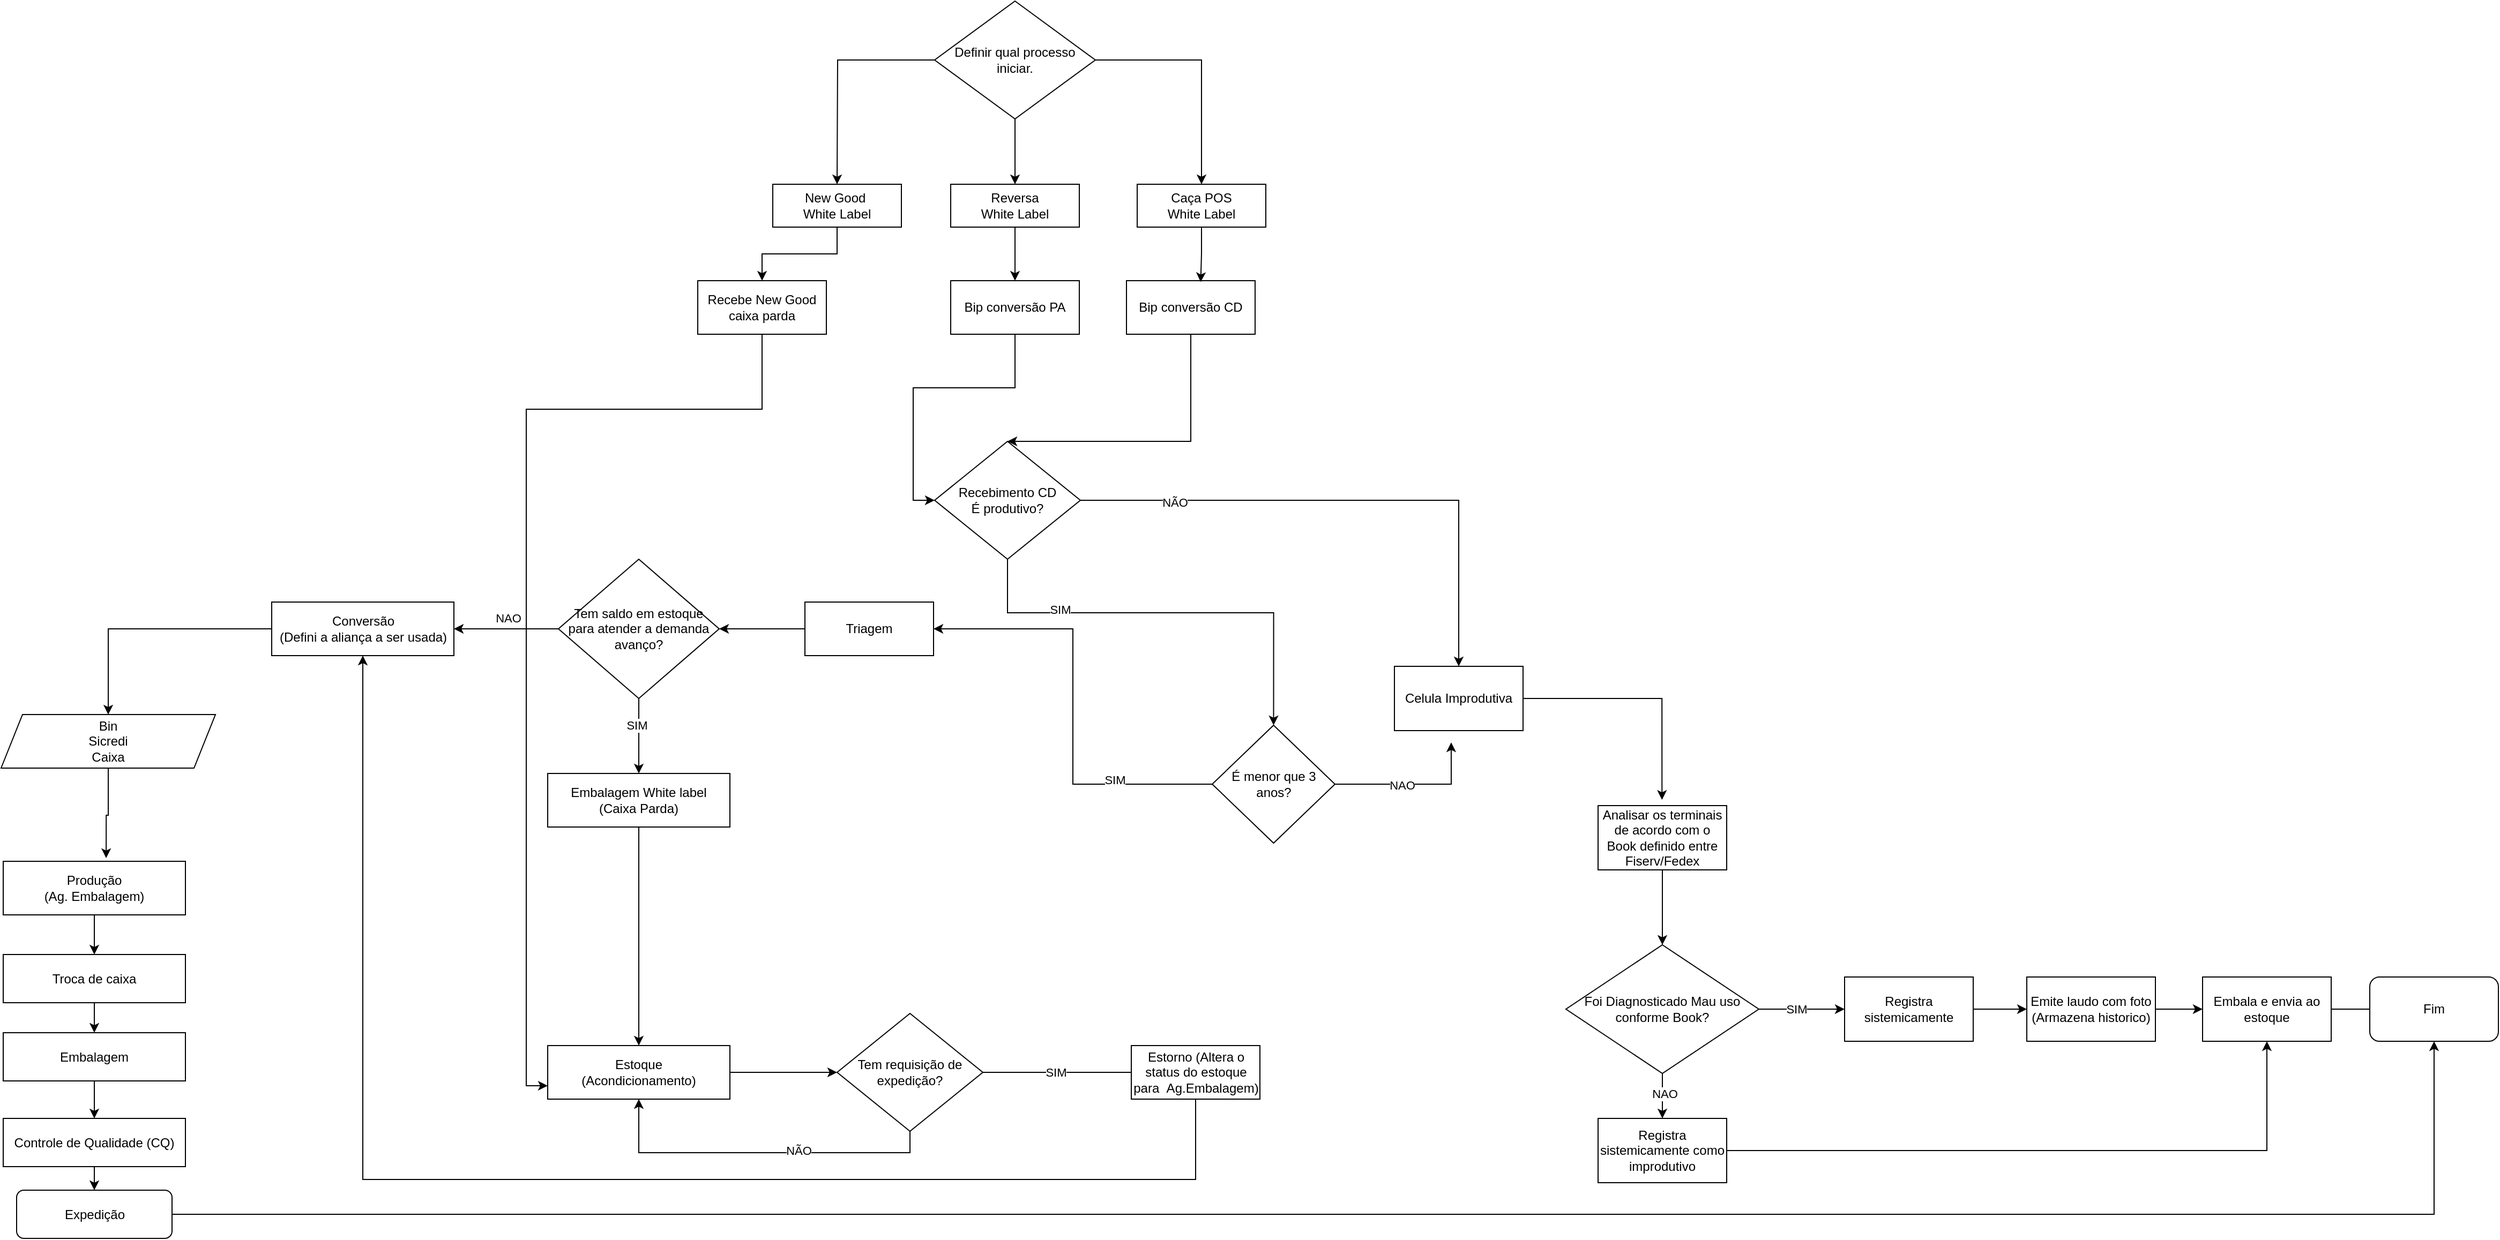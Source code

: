 <mxfile version="22.1.21" type="github">
  <diagram id="C5RBs43oDa-KdzZeNtuy" name="Page-1">
    <mxGraphModel dx="3217" dy="118" grid="1" gridSize="10" guides="1" tooltips="1" connect="1" arrows="1" fold="1" page="1" pageScale="1" pageWidth="827" pageHeight="1169" math="0" shadow="0">
      <root>
        <mxCell id="WIyWlLk6GJQsqaUBKTNV-0" />
        <mxCell id="WIyWlLk6GJQsqaUBKTNV-1" parent="WIyWlLk6GJQsqaUBKTNV-0" />
        <mxCell id="n1Up9UQFtddWHKX3axJP-83" style="edgeStyle=orthogonalEdgeStyle;rounded=0;orthogonalLoop=1;jettySize=auto;html=1;entryX=0.5;entryY=0;entryDx=0;entryDy=0;" parent="WIyWlLk6GJQsqaUBKTNV-1" source="n1Up9UQFtddWHKX3axJP-29" target="n1Up9UQFtddWHKX3axJP-31" edge="1">
          <mxGeometry relative="1" as="geometry" />
        </mxCell>
        <mxCell id="n1Up9UQFtddWHKX3axJP-29" value="Reversa&lt;br&gt;White Label" style="rounded=1;whiteSpace=wrap;html=1;fontSize=12;glass=0;strokeWidth=1;shadow=0;arcSize=0;" parent="WIyWlLk6GJQsqaUBKTNV-1" vertex="1">
          <mxGeometry x="156" y="1341" width="120" height="40" as="geometry" />
        </mxCell>
        <mxCell id="XDkl_s4xO3e597K_u1_l-106" style="edgeStyle=orthogonalEdgeStyle;rounded=0;orthogonalLoop=1;jettySize=auto;html=1;entryX=0;entryY=0.5;entryDx=0;entryDy=0;" edge="1" parent="WIyWlLk6GJQsqaUBKTNV-1" source="n1Up9UQFtddWHKX3axJP-31" target="n1Up9UQFtddWHKX3axJP-37">
          <mxGeometry relative="1" as="geometry" />
        </mxCell>
        <mxCell id="n1Up9UQFtddWHKX3axJP-31" value="Bip conversão PA" style="rounded=1;whiteSpace=wrap;html=1;arcSize=0;" parent="WIyWlLk6GJQsqaUBKTNV-1" vertex="1">
          <mxGeometry x="156" y="1431" width="120" height="50" as="geometry" />
        </mxCell>
        <mxCell id="n1Up9UQFtddWHKX3axJP-36" style="edgeStyle=orthogonalEdgeStyle;rounded=0;orthogonalLoop=1;jettySize=auto;html=1;entryX=0.5;entryY=0;entryDx=0;entryDy=0;" parent="WIyWlLk6GJQsqaUBKTNV-1" source="n1Up9UQFtddWHKX3axJP-37" target="n1Up9UQFtddWHKX3axJP-52" edge="1">
          <mxGeometry relative="1" as="geometry">
            <Array as="points">
              <mxPoint x="457" y="1741" />
            </Array>
          </mxGeometry>
        </mxCell>
        <mxCell id="XDkl_s4xO3e597K_u1_l-0" value="SIM" style="edgeLabel;html=1;align=center;verticalAlign=middle;resizable=0;points=[];" vertex="1" connectable="0" parent="n1Up9UQFtddWHKX3axJP-36">
          <mxGeometry x="-0.509" y="3" relative="1" as="geometry">
            <mxPoint as="offset" />
          </mxGeometry>
        </mxCell>
        <mxCell id="n1Up9UQFtddWHKX3axJP-37" value="Recebimento CD&lt;br&gt;É produtivo?" style="rhombus;whiteSpace=wrap;html=1;" parent="WIyWlLk6GJQsqaUBKTNV-1" vertex="1">
          <mxGeometry x="141" y="1581" width="136" height="110" as="geometry" />
        </mxCell>
        <mxCell id="XDkl_s4xO3e597K_u1_l-9" style="edgeStyle=orthogonalEdgeStyle;rounded=0;orthogonalLoop=1;jettySize=auto;html=1;entryX=1;entryY=0.5;entryDx=0;entryDy=0;" edge="1" parent="WIyWlLk6GJQsqaUBKTNV-1" source="n1Up9UQFtddWHKX3axJP-38" target="XDkl_s4xO3e597K_u1_l-8">
          <mxGeometry relative="1" as="geometry" />
        </mxCell>
        <mxCell id="n1Up9UQFtddWHKX3axJP-38" value="Triagem" style="rounded=1;whiteSpace=wrap;html=1;arcSize=0;" parent="WIyWlLk6GJQsqaUBKTNV-1" vertex="1">
          <mxGeometry x="20" y="1731" width="120" height="50" as="geometry" />
        </mxCell>
        <mxCell id="XDkl_s4xO3e597K_u1_l-41" style="edgeStyle=orthogonalEdgeStyle;rounded=0;orthogonalLoop=1;jettySize=auto;html=1;" edge="1" parent="WIyWlLk6GJQsqaUBKTNV-1" source="n1Up9UQFtddWHKX3axJP-41" target="n1Up9UQFtddWHKX3axJP-42">
          <mxGeometry relative="1" as="geometry" />
        </mxCell>
        <mxCell id="n1Up9UQFtddWHKX3axJP-41" value="Embalagem White label&lt;br&gt;(Caixa Parda)" style="rounded=1;whiteSpace=wrap;html=1;arcSize=0;" parent="WIyWlLk6GJQsqaUBKTNV-1" vertex="1">
          <mxGeometry x="-220" y="1891" width="170" height="50" as="geometry" />
        </mxCell>
        <mxCell id="XDkl_s4xO3e597K_u1_l-4" style="edgeStyle=orthogonalEdgeStyle;rounded=0;orthogonalLoop=1;jettySize=auto;html=1;entryX=0;entryY=0.5;entryDx=0;entryDy=0;" edge="1" parent="WIyWlLk6GJQsqaUBKTNV-1" source="n1Up9UQFtddWHKX3axJP-42" target="n1Up9UQFtddWHKX3axJP-72">
          <mxGeometry relative="1" as="geometry" />
        </mxCell>
        <mxCell id="n1Up9UQFtddWHKX3axJP-42" value="Estoque&lt;br&gt;(Acondicionamento)" style="rounded=0;whiteSpace=wrap;html=1;" parent="WIyWlLk6GJQsqaUBKTNV-1" vertex="1">
          <mxGeometry x="-220" y="2145" width="170" height="50" as="geometry" />
        </mxCell>
        <mxCell id="n1Up9UQFtddWHKX3axJP-50" style="edgeStyle=orthogonalEdgeStyle;rounded=0;orthogonalLoop=1;jettySize=auto;html=1;entryX=1;entryY=0.5;entryDx=0;entryDy=0;" parent="WIyWlLk6GJQsqaUBKTNV-1" source="n1Up9UQFtddWHKX3axJP-52" target="n1Up9UQFtddWHKX3axJP-38" edge="1">
          <mxGeometry relative="1" as="geometry">
            <mxPoint x="245" y="1826" as="targetPoint" />
          </mxGeometry>
        </mxCell>
        <mxCell id="n1Up9UQFtddWHKX3axJP-51" value="SIM" style="edgeLabel;html=1;align=center;verticalAlign=middle;resizable=0;points=[];" parent="n1Up9UQFtddWHKX3axJP-50" vertex="1" connectable="0">
          <mxGeometry x="-0.549" y="-4" relative="1" as="geometry">
            <mxPoint as="offset" />
          </mxGeometry>
        </mxCell>
        <mxCell id="n1Up9UQFtddWHKX3axJP-52" value="É menor que 3 anos?" style="rhombus;whiteSpace=wrap;html=1;" parent="WIyWlLk6GJQsqaUBKTNV-1" vertex="1">
          <mxGeometry x="400" y="1846" width="114.5" height="110" as="geometry" />
        </mxCell>
        <mxCell id="n1Up9UQFtddWHKX3axJP-53" style="edgeStyle=orthogonalEdgeStyle;rounded=0;orthogonalLoop=1;jettySize=auto;html=1;entryX=0.608;entryY=1.017;entryDx=0;entryDy=0;entryPerimeter=0;" parent="WIyWlLk6GJQsqaUBKTNV-1" source="n1Up9UQFtddWHKX3axJP-52" edge="1">
          <mxGeometry relative="1" as="geometry">
            <mxPoint x="622.96" y="1862.02" as="targetPoint" />
            <Array as="points">
              <mxPoint x="623" y="1901" />
            </Array>
          </mxGeometry>
        </mxCell>
        <mxCell id="n1Up9UQFtddWHKX3axJP-54" value="NAO" style="edgeLabel;html=1;align=center;verticalAlign=middle;resizable=0;points=[];" parent="n1Up9UQFtddWHKX3axJP-53" vertex="1" connectable="0">
          <mxGeometry x="-0.152" y="-1" relative="1" as="geometry">
            <mxPoint as="offset" />
          </mxGeometry>
        </mxCell>
        <mxCell id="n1Up9UQFtddWHKX3axJP-55" style="edgeStyle=orthogonalEdgeStyle;rounded=0;orthogonalLoop=1;jettySize=auto;html=1;entryX=1;entryY=0.5;entryDx=0;entryDy=0;exitX=1;exitY=0.5;exitDx=0;exitDy=0;" parent="WIyWlLk6GJQsqaUBKTNV-1" source="n1Up9UQFtddWHKX3axJP-72" target="n1Up9UQFtddWHKX3axJP-57" edge="1">
          <mxGeometry relative="1" as="geometry">
            <Array as="points">
              <mxPoint x="290" y="2170" />
              <mxPoint x="290" y="2170" />
            </Array>
            <mxPoint x="713.5" y="2171" as="sourcePoint" />
          </mxGeometry>
        </mxCell>
        <mxCell id="n1Up9UQFtddWHKX3axJP-56" value="SIM" style="edgeLabel;html=1;align=center;verticalAlign=middle;resizable=0;points=[];" parent="n1Up9UQFtddWHKX3axJP-55" vertex="1" connectable="0">
          <mxGeometry x="-0.476" relative="1" as="geometry">
            <mxPoint as="offset" />
          </mxGeometry>
        </mxCell>
        <mxCell id="XDkl_s4xO3e597K_u1_l-44" style="edgeStyle=orthogonalEdgeStyle;rounded=0;orthogonalLoop=1;jettySize=auto;html=1;entryX=0.5;entryY=1;entryDx=0;entryDy=0;" edge="1" parent="WIyWlLk6GJQsqaUBKTNV-1" source="n1Up9UQFtddWHKX3axJP-57" target="XDkl_s4xO3e597K_u1_l-35">
          <mxGeometry relative="1" as="geometry">
            <Array as="points">
              <mxPoint x="384" y="2270" />
              <mxPoint x="-392" y="2270" />
            </Array>
          </mxGeometry>
        </mxCell>
        <mxCell id="n1Up9UQFtddWHKX3axJP-57" value="Estorno (Altera o status do estoque para&amp;nbsp;&amp;nbsp;Ag.Embalagem)" style="rounded=1;whiteSpace=wrap;html=1;arcSize=0;" parent="WIyWlLk6GJQsqaUBKTNV-1" vertex="1">
          <mxGeometry x="324.5" y="2145" width="120" height="50" as="geometry" />
        </mxCell>
        <mxCell id="XDkl_s4xO3e597K_u1_l-6" style="edgeStyle=orthogonalEdgeStyle;rounded=0;orthogonalLoop=1;jettySize=auto;html=1;entryX=0.5;entryY=1;entryDx=0;entryDy=0;exitX=0.5;exitY=1;exitDx=0;exitDy=0;" edge="1" parent="WIyWlLk6GJQsqaUBKTNV-1" source="n1Up9UQFtddWHKX3axJP-72" target="n1Up9UQFtddWHKX3axJP-42">
          <mxGeometry relative="1" as="geometry" />
        </mxCell>
        <mxCell id="XDkl_s4xO3e597K_u1_l-7" value="NÃO" style="edgeLabel;html=1;align=center;verticalAlign=middle;resizable=0;points=[];" vertex="1" connectable="0" parent="XDkl_s4xO3e597K_u1_l-6">
          <mxGeometry x="-0.228" y="-2" relative="1" as="geometry">
            <mxPoint as="offset" />
          </mxGeometry>
        </mxCell>
        <mxCell id="n1Up9UQFtddWHKX3axJP-72" value="Tem requisição de expedição?" style="rhombus;whiteSpace=wrap;html=1;" parent="WIyWlLk6GJQsqaUBKTNV-1" vertex="1">
          <mxGeometry x="50" y="2115" width="136" height="110" as="geometry" />
        </mxCell>
        <mxCell id="XDkl_s4xO3e597K_u1_l-11" style="edgeStyle=orthogonalEdgeStyle;rounded=0;orthogonalLoop=1;jettySize=auto;html=1;entryX=0.5;entryY=0;entryDx=0;entryDy=0;" edge="1" parent="WIyWlLk6GJQsqaUBKTNV-1" source="XDkl_s4xO3e597K_u1_l-8" target="n1Up9UQFtddWHKX3axJP-41">
          <mxGeometry relative="1" as="geometry" />
        </mxCell>
        <mxCell id="XDkl_s4xO3e597K_u1_l-12" value="SIM" style="edgeLabel;html=1;align=center;verticalAlign=middle;resizable=0;points=[];" vertex="1" connectable="0" parent="XDkl_s4xO3e597K_u1_l-11">
          <mxGeometry x="-0.286" y="-2" relative="1" as="geometry">
            <mxPoint as="offset" />
          </mxGeometry>
        </mxCell>
        <mxCell id="XDkl_s4xO3e597K_u1_l-39" style="edgeStyle=orthogonalEdgeStyle;rounded=0;orthogonalLoop=1;jettySize=auto;html=1;entryX=1;entryY=0.5;entryDx=0;entryDy=0;" edge="1" parent="WIyWlLk6GJQsqaUBKTNV-1" source="XDkl_s4xO3e597K_u1_l-8" target="XDkl_s4xO3e597K_u1_l-35">
          <mxGeometry relative="1" as="geometry" />
        </mxCell>
        <mxCell id="XDkl_s4xO3e597K_u1_l-42" value="NAO" style="edgeLabel;html=1;align=center;verticalAlign=middle;resizable=0;points=[];" vertex="1" connectable="0" parent="XDkl_s4xO3e597K_u1_l-39">
          <mxGeometry x="-0.036" y="-10" relative="1" as="geometry">
            <mxPoint as="offset" />
          </mxGeometry>
        </mxCell>
        <mxCell id="XDkl_s4xO3e597K_u1_l-8" value="Tem saldo em estoque para atender a demanda avanço?" style="rhombus;whiteSpace=wrap;html=1;" vertex="1" parent="WIyWlLk6GJQsqaUBKTNV-1">
          <mxGeometry x="-210" y="1691" width="150" height="130" as="geometry" />
        </mxCell>
        <mxCell id="XDkl_s4xO3e597K_u1_l-27" value="Bin&lt;br&gt;Sicredi&lt;br&gt;Caixa" style="shape=parallelogram;perimeter=parallelogramPerimeter;whiteSpace=wrap;html=1;fixedSize=1;" vertex="1" parent="WIyWlLk6GJQsqaUBKTNV-1">
          <mxGeometry x="-730" y="1836" width="200" height="50" as="geometry" />
        </mxCell>
        <mxCell id="XDkl_s4xO3e597K_u1_l-29" value="" style="edgeStyle=orthogonalEdgeStyle;rounded=0;orthogonalLoop=1;jettySize=auto;html=1;" edge="1" parent="WIyWlLk6GJQsqaUBKTNV-1" source="XDkl_s4xO3e597K_u1_l-30" target="XDkl_s4xO3e597K_u1_l-34">
          <mxGeometry relative="1" as="geometry" />
        </mxCell>
        <mxCell id="XDkl_s4xO3e597K_u1_l-30" value="Embalagem" style="rounded=0;whiteSpace=wrap;html=1;" vertex="1" parent="WIyWlLk6GJQsqaUBKTNV-1">
          <mxGeometry x="-728" y="2133" width="170" height="45" as="geometry" />
        </mxCell>
        <mxCell id="XDkl_s4xO3e597K_u1_l-31" value="" style="edgeStyle=orthogonalEdgeStyle;rounded=0;orthogonalLoop=1;jettySize=auto;html=1;" edge="1" parent="WIyWlLk6GJQsqaUBKTNV-1" source="XDkl_s4xO3e597K_u1_l-32" target="XDkl_s4xO3e597K_u1_l-30">
          <mxGeometry relative="1" as="geometry" />
        </mxCell>
        <mxCell id="XDkl_s4xO3e597K_u1_l-32" value="Troca de caixa" style="rounded=0;whiteSpace=wrap;html=1;" vertex="1" parent="WIyWlLk6GJQsqaUBKTNV-1">
          <mxGeometry x="-728" y="2060" width="170" height="45" as="geometry" />
        </mxCell>
        <mxCell id="XDkl_s4xO3e597K_u1_l-33" value="" style="edgeStyle=orthogonalEdgeStyle;rounded=0;orthogonalLoop=1;jettySize=auto;html=1;" edge="1" parent="WIyWlLk6GJQsqaUBKTNV-1" source="XDkl_s4xO3e597K_u1_l-34" target="XDkl_s4xO3e597K_u1_l-36">
          <mxGeometry relative="1" as="geometry" />
        </mxCell>
        <mxCell id="XDkl_s4xO3e597K_u1_l-34" value="Controle de Qualidade (CQ)" style="rounded=0;whiteSpace=wrap;html=1;" vertex="1" parent="WIyWlLk6GJQsqaUBKTNV-1">
          <mxGeometry x="-728" y="2213" width="170" height="45" as="geometry" />
        </mxCell>
        <mxCell id="XDkl_s4xO3e597K_u1_l-45" style="edgeStyle=orthogonalEdgeStyle;rounded=0;orthogonalLoop=1;jettySize=auto;html=1;entryX=0.5;entryY=0;entryDx=0;entryDy=0;" edge="1" parent="WIyWlLk6GJQsqaUBKTNV-1" source="XDkl_s4xO3e597K_u1_l-35" target="XDkl_s4xO3e597K_u1_l-27">
          <mxGeometry relative="1" as="geometry" />
        </mxCell>
        <mxCell id="XDkl_s4xO3e597K_u1_l-35" value="Conversão&lt;br&gt;(Defini a aliança a ser usada)" style="rounded=1;whiteSpace=wrap;html=1;arcSize=0;" vertex="1" parent="WIyWlLk6GJQsqaUBKTNV-1">
          <mxGeometry x="-477.5" y="1731" width="170" height="50" as="geometry" />
        </mxCell>
        <mxCell id="XDkl_s4xO3e597K_u1_l-113" style="edgeStyle=orthogonalEdgeStyle;rounded=0;orthogonalLoop=1;jettySize=auto;html=1;entryX=0.5;entryY=1;entryDx=0;entryDy=0;" edge="1" parent="WIyWlLk6GJQsqaUBKTNV-1" source="XDkl_s4xO3e597K_u1_l-36" target="XDkl_s4xO3e597K_u1_l-112">
          <mxGeometry relative="1" as="geometry" />
        </mxCell>
        <mxCell id="XDkl_s4xO3e597K_u1_l-36" value="Expedição" style="rounded=1;whiteSpace=wrap;html=1;" vertex="1" parent="WIyWlLk6GJQsqaUBKTNV-1">
          <mxGeometry x="-715.5" y="2280" width="145" height="45" as="geometry" />
        </mxCell>
        <mxCell id="XDkl_s4xO3e597K_u1_l-37" value="" style="edgeStyle=orthogonalEdgeStyle;rounded=0;orthogonalLoop=1;jettySize=auto;html=1;" edge="1" parent="WIyWlLk6GJQsqaUBKTNV-1" source="XDkl_s4xO3e597K_u1_l-38" target="XDkl_s4xO3e597K_u1_l-32">
          <mxGeometry relative="1" as="geometry" />
        </mxCell>
        <mxCell id="XDkl_s4xO3e597K_u1_l-38" value="Produção&lt;br&gt;(Ag. Embalagem)" style="rounded=0;whiteSpace=wrap;html=1;" vertex="1" parent="WIyWlLk6GJQsqaUBKTNV-1">
          <mxGeometry x="-728" y="1973" width="170" height="50" as="geometry" />
        </mxCell>
        <mxCell id="XDkl_s4xO3e597K_u1_l-40" style="edgeStyle=orthogonalEdgeStyle;rounded=0;orthogonalLoop=1;jettySize=auto;html=1;entryX=0.565;entryY=-0.06;entryDx=0;entryDy=0;entryPerimeter=0;" edge="1" parent="WIyWlLk6GJQsqaUBKTNV-1" source="XDkl_s4xO3e597K_u1_l-27" target="XDkl_s4xO3e597K_u1_l-38">
          <mxGeometry relative="1" as="geometry">
            <Array as="points">
              <mxPoint x="-630" y="1930" />
              <mxPoint x="-632" y="1930" />
            </Array>
          </mxGeometry>
        </mxCell>
        <mxCell id="XDkl_s4xO3e597K_u1_l-51" style="edgeStyle=orthogonalEdgeStyle;rounded=0;orthogonalLoop=1;jettySize=auto;html=1;entryX=0.5;entryY=0;entryDx=0;entryDy=0;" edge="1" parent="WIyWlLk6GJQsqaUBKTNV-1" source="XDkl_s4xO3e597K_u1_l-48" target="XDkl_s4xO3e597K_u1_l-50">
          <mxGeometry relative="1" as="geometry" />
        </mxCell>
        <mxCell id="XDkl_s4xO3e597K_u1_l-48" value="Analisar os terminais de acordo com o Book definido entre Fiserv/Fedex" style="rounded=0;whiteSpace=wrap;html=1;" vertex="1" parent="WIyWlLk6GJQsqaUBKTNV-1">
          <mxGeometry x="760" y="1921" width="120" height="60" as="geometry" />
        </mxCell>
        <mxCell id="XDkl_s4xO3e597K_u1_l-49" style="edgeStyle=orthogonalEdgeStyle;rounded=0;orthogonalLoop=1;jettySize=auto;html=1;entryX=0.497;entryY=-0.09;entryDx=0;entryDy=0;entryPerimeter=0;" edge="1" parent="WIyWlLk6GJQsqaUBKTNV-1" source="XDkl_s4xO3e597K_u1_l-46" target="XDkl_s4xO3e597K_u1_l-48">
          <mxGeometry relative="1" as="geometry" />
        </mxCell>
        <mxCell id="XDkl_s4xO3e597K_u1_l-53" style="edgeStyle=orthogonalEdgeStyle;rounded=0;orthogonalLoop=1;jettySize=auto;html=1;entryX=0.5;entryY=0;entryDx=0;entryDy=0;" edge="1" parent="WIyWlLk6GJQsqaUBKTNV-1" source="XDkl_s4xO3e597K_u1_l-50" target="XDkl_s4xO3e597K_u1_l-52">
          <mxGeometry relative="1" as="geometry" />
        </mxCell>
        <mxCell id="XDkl_s4xO3e597K_u1_l-54" value="NAO" style="edgeLabel;html=1;align=center;verticalAlign=middle;resizable=0;points=[];" vertex="1" connectable="0" parent="XDkl_s4xO3e597K_u1_l-53">
          <mxGeometry x="-0.1" y="2" relative="1" as="geometry">
            <mxPoint as="offset" />
          </mxGeometry>
        </mxCell>
        <mxCell id="XDkl_s4xO3e597K_u1_l-58" style="edgeStyle=orthogonalEdgeStyle;rounded=0;orthogonalLoop=1;jettySize=auto;html=1;entryX=0;entryY=0.5;entryDx=0;entryDy=0;" edge="1" parent="WIyWlLk6GJQsqaUBKTNV-1" source="XDkl_s4xO3e597K_u1_l-50" target="XDkl_s4xO3e597K_u1_l-57">
          <mxGeometry relative="1" as="geometry" />
        </mxCell>
        <mxCell id="XDkl_s4xO3e597K_u1_l-59" value="SIM" style="edgeLabel;html=1;align=center;verticalAlign=middle;resizable=0;points=[];" vertex="1" connectable="0" parent="XDkl_s4xO3e597K_u1_l-58">
          <mxGeometry x="-0.139" relative="1" as="geometry">
            <mxPoint as="offset" />
          </mxGeometry>
        </mxCell>
        <mxCell id="XDkl_s4xO3e597K_u1_l-50" value="Foi Diagnosticado Mau uso conforme Book?" style="rhombus;whiteSpace=wrap;html=1;" vertex="1" parent="WIyWlLk6GJQsqaUBKTNV-1">
          <mxGeometry x="730" y="2051" width="180" height="120" as="geometry" />
        </mxCell>
        <mxCell id="XDkl_s4xO3e597K_u1_l-70" style="edgeStyle=orthogonalEdgeStyle;rounded=0;orthogonalLoop=1;jettySize=auto;html=1;entryX=0.5;entryY=1;entryDx=0;entryDy=0;" edge="1" parent="WIyWlLk6GJQsqaUBKTNV-1" source="XDkl_s4xO3e597K_u1_l-52" target="XDkl_s4xO3e597K_u1_l-62">
          <mxGeometry relative="1" as="geometry" />
        </mxCell>
        <mxCell id="XDkl_s4xO3e597K_u1_l-52" value="Registra sistemicamente como improdutivo" style="rounded=0;whiteSpace=wrap;html=1;" vertex="1" parent="WIyWlLk6GJQsqaUBKTNV-1">
          <mxGeometry x="760" y="2213" width="120" height="60" as="geometry" />
        </mxCell>
        <mxCell id="XDkl_s4xO3e597K_u1_l-61" style="edgeStyle=orthogonalEdgeStyle;rounded=0;orthogonalLoop=1;jettySize=auto;html=1;" edge="1" parent="WIyWlLk6GJQsqaUBKTNV-1" source="XDkl_s4xO3e597K_u1_l-57" target="XDkl_s4xO3e597K_u1_l-60">
          <mxGeometry relative="1" as="geometry" />
        </mxCell>
        <mxCell id="XDkl_s4xO3e597K_u1_l-57" value="Registra sistemicamente" style="rounded=0;whiteSpace=wrap;html=1;" vertex="1" parent="WIyWlLk6GJQsqaUBKTNV-1">
          <mxGeometry x="990" y="2081" width="120" height="60" as="geometry" />
        </mxCell>
        <mxCell id="XDkl_s4xO3e597K_u1_l-63" style="edgeStyle=orthogonalEdgeStyle;rounded=0;orthogonalLoop=1;jettySize=auto;html=1;entryX=0;entryY=0.5;entryDx=0;entryDy=0;" edge="1" parent="WIyWlLk6GJQsqaUBKTNV-1" source="XDkl_s4xO3e597K_u1_l-60" target="XDkl_s4xO3e597K_u1_l-62">
          <mxGeometry relative="1" as="geometry" />
        </mxCell>
        <mxCell id="XDkl_s4xO3e597K_u1_l-60" value="Emite laudo com foto&lt;br&gt;(Armazena historico)" style="rounded=0;whiteSpace=wrap;html=1;" vertex="1" parent="WIyWlLk6GJQsqaUBKTNV-1">
          <mxGeometry x="1160" y="2081" width="120" height="60" as="geometry" />
        </mxCell>
        <mxCell id="XDkl_s4xO3e597K_u1_l-111" value="" style="edgeStyle=orthogonalEdgeStyle;rounded=0;orthogonalLoop=1;jettySize=auto;html=1;" edge="1" parent="WIyWlLk6GJQsqaUBKTNV-1" source="XDkl_s4xO3e597K_u1_l-62">
          <mxGeometry relative="1" as="geometry">
            <mxPoint x="1524" y="2111" as="targetPoint" />
          </mxGeometry>
        </mxCell>
        <mxCell id="XDkl_s4xO3e597K_u1_l-62" value="Embala e envia ao estoque" style="rounded=0;whiteSpace=wrap;html=1;" vertex="1" parent="WIyWlLk6GJQsqaUBKTNV-1">
          <mxGeometry x="1324" y="2081" width="120" height="60" as="geometry" />
        </mxCell>
        <mxCell id="XDkl_s4xO3e597K_u1_l-68" value="" style="edgeStyle=orthogonalEdgeStyle;rounded=0;orthogonalLoop=1;jettySize=auto;html=1;entryX=0.5;entryY=0;entryDx=0;entryDy=0;" edge="1" parent="WIyWlLk6GJQsqaUBKTNV-1" source="n1Up9UQFtddWHKX3axJP-37" target="XDkl_s4xO3e597K_u1_l-46">
          <mxGeometry relative="1" as="geometry">
            <mxPoint x="292" y="1686" as="sourcePoint" />
            <mxPoint x="610" y="1801.0" as="targetPoint" />
          </mxGeometry>
        </mxCell>
        <mxCell id="XDkl_s4xO3e597K_u1_l-69" value="NÃO" style="edgeLabel;html=1;align=center;verticalAlign=middle;resizable=0;points=[];" vertex="1" connectable="0" parent="XDkl_s4xO3e597K_u1_l-68">
          <mxGeometry x="-0.655" y="-2" relative="1" as="geometry">
            <mxPoint as="offset" />
          </mxGeometry>
        </mxCell>
        <mxCell id="XDkl_s4xO3e597K_u1_l-46" value="Celula Improdutiva" style="rounded=0;whiteSpace=wrap;html=1;" vertex="1" parent="WIyWlLk6GJQsqaUBKTNV-1">
          <mxGeometry x="570" y="1791" width="120" height="60" as="geometry" />
        </mxCell>
        <mxCell id="XDkl_s4xO3e597K_u1_l-74" style="edgeStyle=orthogonalEdgeStyle;rounded=0;orthogonalLoop=1;jettySize=auto;html=1;entryX=0.5;entryY=0;entryDx=0;entryDy=0;" edge="1" parent="WIyWlLk6GJQsqaUBKTNV-1" source="XDkl_s4xO3e597K_u1_l-71" target="n1Up9UQFtddWHKX3axJP-29">
          <mxGeometry relative="1" as="geometry" />
        </mxCell>
        <mxCell id="XDkl_s4xO3e597K_u1_l-75" style="edgeStyle=orthogonalEdgeStyle;rounded=0;orthogonalLoop=1;jettySize=auto;html=1;" edge="1" parent="WIyWlLk6GJQsqaUBKTNV-1" source="XDkl_s4xO3e597K_u1_l-71">
          <mxGeometry relative="1" as="geometry">
            <mxPoint x="50" y="1341" as="targetPoint" />
          </mxGeometry>
        </mxCell>
        <mxCell id="XDkl_s4xO3e597K_u1_l-76" style="edgeStyle=orthogonalEdgeStyle;rounded=0;orthogonalLoop=1;jettySize=auto;html=1;entryX=0.5;entryY=0;entryDx=0;entryDy=0;" edge="1" parent="WIyWlLk6GJQsqaUBKTNV-1" source="XDkl_s4xO3e597K_u1_l-71" target="XDkl_s4xO3e597K_u1_l-73">
          <mxGeometry relative="1" as="geometry" />
        </mxCell>
        <mxCell id="XDkl_s4xO3e597K_u1_l-71" value="Definir qual processo iniciar." style="rhombus;whiteSpace=wrap;html=1;" vertex="1" parent="WIyWlLk6GJQsqaUBKTNV-1">
          <mxGeometry x="141" y="1170" width="150" height="110" as="geometry" />
        </mxCell>
        <mxCell id="XDkl_s4xO3e597K_u1_l-73" value="Caça POS&lt;br&gt;White Label" style="rounded=1;whiteSpace=wrap;html=1;fontSize=12;glass=0;strokeWidth=1;shadow=0;arcSize=0;" vertex="1" parent="WIyWlLk6GJQsqaUBKTNV-1">
          <mxGeometry x="330" y="1341" width="120" height="40" as="geometry" />
        </mxCell>
        <mxCell id="XDkl_s4xO3e597K_u1_l-103" value="" style="edgeStyle=orthogonalEdgeStyle;rounded=0;orthogonalLoop=1;jettySize=auto;html=1;" edge="1" parent="WIyWlLk6GJQsqaUBKTNV-1" source="XDkl_s4xO3e597K_u1_l-78" target="XDkl_s4xO3e597K_u1_l-80">
          <mxGeometry relative="1" as="geometry" />
        </mxCell>
        <mxCell id="XDkl_s4xO3e597K_u1_l-78" value="New Good&amp;nbsp;&lt;br&gt;White Label" style="rounded=1;whiteSpace=wrap;html=1;fontSize=12;glass=0;strokeWidth=1;shadow=0;arcSize=0;" vertex="1" parent="WIyWlLk6GJQsqaUBKTNV-1">
          <mxGeometry x="-10" y="1341" width="120" height="40" as="geometry" />
        </mxCell>
        <mxCell id="XDkl_s4xO3e597K_u1_l-79" value="" style="edgeStyle=orthogonalEdgeStyle;rounded=0;orthogonalLoop=1;jettySize=auto;html=1;entryX=0;entryY=0.75;entryDx=0;entryDy=0;" edge="1" parent="WIyWlLk6GJQsqaUBKTNV-1" source="XDkl_s4xO3e597K_u1_l-80" target="n1Up9UQFtddWHKX3axJP-42">
          <mxGeometry relative="1" as="geometry">
            <mxPoint x="-210" y="1361" as="targetPoint" />
            <Array as="points">
              <mxPoint x="-20" y="1551" />
              <mxPoint x="-240" y="1551" />
              <mxPoint x="-240" y="2182" />
            </Array>
          </mxGeometry>
        </mxCell>
        <mxCell id="XDkl_s4xO3e597K_u1_l-80" value="Recebe New Good caixa parda" style="rounded=1;whiteSpace=wrap;html=1;arcSize=0;" vertex="1" parent="WIyWlLk6GJQsqaUBKTNV-1">
          <mxGeometry x="-80" y="1431" width="120" height="50" as="geometry" />
        </mxCell>
        <mxCell id="XDkl_s4xO3e597K_u1_l-109" style="edgeStyle=orthogonalEdgeStyle;rounded=0;orthogonalLoop=1;jettySize=auto;html=1;entryX=0.5;entryY=0;entryDx=0;entryDy=0;" edge="1" parent="WIyWlLk6GJQsqaUBKTNV-1" source="XDkl_s4xO3e597K_u1_l-107" target="n1Up9UQFtddWHKX3axJP-37">
          <mxGeometry relative="1" as="geometry">
            <Array as="points">
              <mxPoint x="380" y="1581" />
            </Array>
          </mxGeometry>
        </mxCell>
        <mxCell id="XDkl_s4xO3e597K_u1_l-107" value="Bip conversão CD" style="rounded=1;whiteSpace=wrap;html=1;arcSize=0;" vertex="1" parent="WIyWlLk6GJQsqaUBKTNV-1">
          <mxGeometry x="320" y="1431" width="120" height="50" as="geometry" />
        </mxCell>
        <mxCell id="XDkl_s4xO3e597K_u1_l-108" style="edgeStyle=orthogonalEdgeStyle;rounded=0;orthogonalLoop=1;jettySize=auto;html=1;entryX=0.577;entryY=0.025;entryDx=0;entryDy=0;entryPerimeter=0;" edge="1" parent="WIyWlLk6GJQsqaUBKTNV-1" source="XDkl_s4xO3e597K_u1_l-73" target="XDkl_s4xO3e597K_u1_l-107">
          <mxGeometry relative="1" as="geometry" />
        </mxCell>
        <mxCell id="XDkl_s4xO3e597K_u1_l-112" value="Fim" style="rounded=1;whiteSpace=wrap;html=1;" vertex="1" parent="WIyWlLk6GJQsqaUBKTNV-1">
          <mxGeometry x="1480" y="2081" width="120" height="60" as="geometry" />
        </mxCell>
      </root>
    </mxGraphModel>
  </diagram>
</mxfile>
